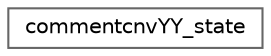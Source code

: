 digraph "Graphical Class Hierarchy"
{
 // INTERACTIVE_SVG=YES
 // LATEX_PDF_SIZE
  bgcolor="transparent";
  edge [fontname=Helvetica,fontsize=10,labelfontname=Helvetica,labelfontsize=10];
  node [fontname=Helvetica,fontsize=10,shape=box,height=0.2,width=0.4];
  rankdir="LR";
  Node0 [label="commentcnvYY_state",height=0.2,width=0.4,color="grey40", fillcolor="white", style="filled",URL="$d6/d8d/structcommentcnv_y_y__state.html",tooltip=" "];
}
